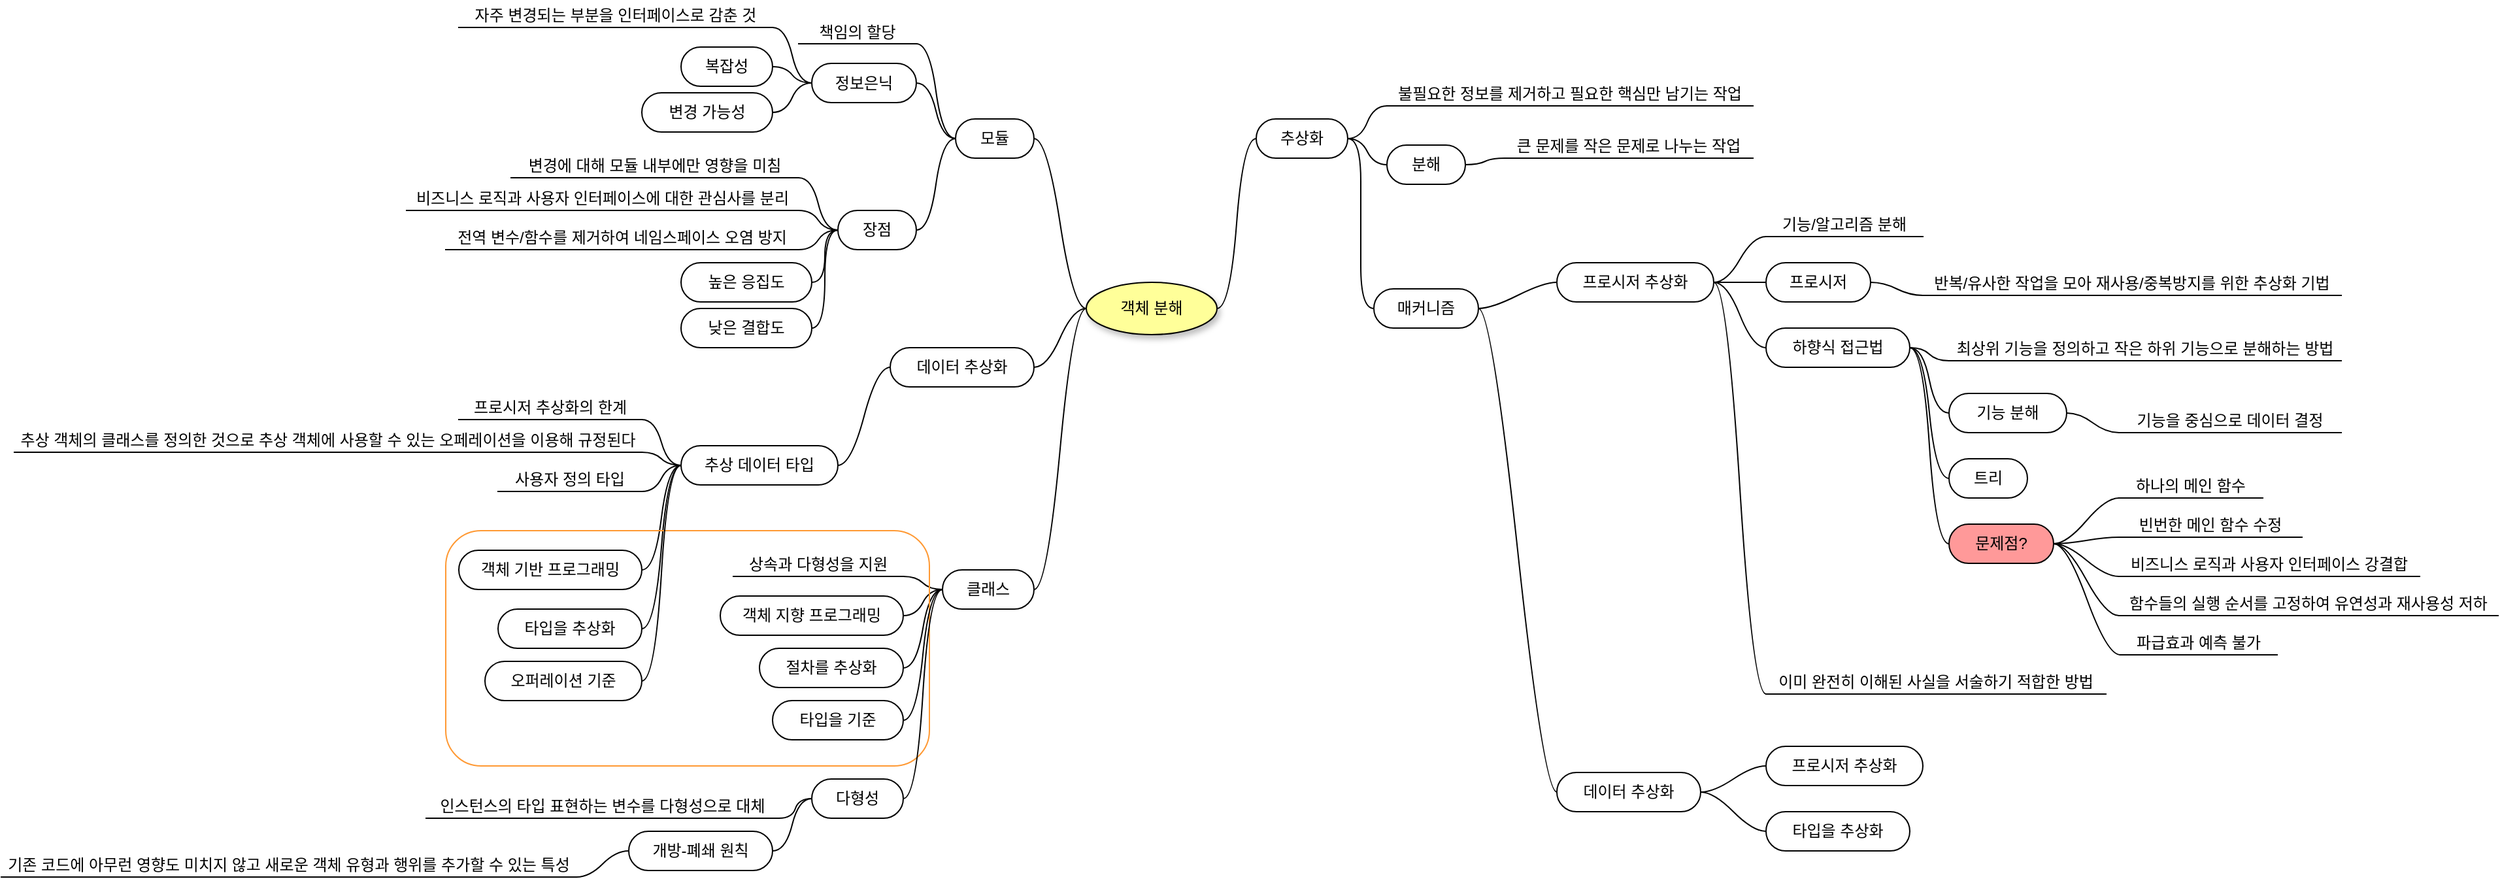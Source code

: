 <mxfile version="12.7.3" type="device"><diagram id="XXqZl4i88fcSxvN_lqjo" name="페이지-1"><mxGraphModel dx="2222" dy="800" grid="1" gridSize="10" guides="1" tooltips="1" connect="1" arrows="1" fold="1" page="1" pageScale="1" pageWidth="827" pageHeight="1169" math="0" shadow="0"><root><mxCell id="0"/><mxCell id="1" parent="0"/><mxCell id="l2xDRCkrKZVUR9yTJO2L-1" value="객체 분해" style="ellipse;whiteSpace=wrap;html=1;align=center;container=1;recursiveResize=0;treeFolding=1;treeMoving=1;shadow=1;fillColor=#FFFF99;" vertex="1" parent="1"><mxGeometry x="360" y="360" width="100" height="40" as="geometry"/></mxCell><mxCell id="l2xDRCkrKZVUR9yTJO2L-2" value="추상화" style="whiteSpace=wrap;html=1;rounded=1;arcSize=50;align=center;verticalAlign=middle;container=1;recursiveResize=0;strokeWidth=1;autosize=1;spacing=4;treeFolding=1;treeMoving=1;" vertex="1" parent="1"><mxGeometry x="490" y="235" width="70" height="30" as="geometry"/></mxCell><mxCell id="l2xDRCkrKZVUR9yTJO2L-3" value="" style="edgeStyle=entityRelationEdgeStyle;startArrow=none;endArrow=none;segment=10;curved=1;" edge="1" target="l2xDRCkrKZVUR9yTJO2L-2" parent="1" source="l2xDRCkrKZVUR9yTJO2L-1"><mxGeometry relative="1" as="geometry"><mxPoint x="320" y="400" as="sourcePoint"/></mxGeometry></mxCell><mxCell id="l2xDRCkrKZVUR9yTJO2L-4" value="불필요한 정보를 제거하고 필요한 핵심만 남기는 작업" style="whiteSpace=wrap;html=1;shape=partialRectangle;top=0;left=0;bottom=1;right=0;points=[[0,1],[1,1]];strokeColor=#000000;fillColor=none;align=center;verticalAlign=bottom;routingCenterY=0.5;snapToPoint=1;container=1;recursiveResize=0;autosize=1;treeFolding=1;treeMoving=1;" vertex="1" parent="1"><mxGeometry x="590" y="205" width="280" height="20" as="geometry"/></mxCell><mxCell id="l2xDRCkrKZVUR9yTJO2L-5" value="" style="edgeStyle=entityRelationEdgeStyle;startArrow=none;endArrow=none;segment=10;curved=1;" edge="1" target="l2xDRCkrKZVUR9yTJO2L-4" parent="1" source="l2xDRCkrKZVUR9yTJO2L-2"><mxGeometry relative="1" as="geometry"><mxPoint x="520" y="335" as="sourcePoint"/></mxGeometry></mxCell><mxCell id="l2xDRCkrKZVUR9yTJO2L-6" value="분해" style="whiteSpace=wrap;html=1;rounded=1;arcSize=50;align=center;verticalAlign=middle;container=1;recursiveResize=0;strokeWidth=1;autosize=1;spacing=4;treeFolding=1;treeMoving=1;" vertex="1" parent="1"><mxGeometry x="590" y="255" width="60" height="30" as="geometry"/></mxCell><mxCell id="l2xDRCkrKZVUR9yTJO2L-7" value="" style="edgeStyle=entityRelationEdgeStyle;startArrow=none;endArrow=none;segment=10;curved=1;" edge="1" target="l2xDRCkrKZVUR9yTJO2L-6" parent="1" source="l2xDRCkrKZVUR9yTJO2L-2"><mxGeometry relative="1" as="geometry"><mxPoint x="520" y="335" as="sourcePoint"/></mxGeometry></mxCell><mxCell id="l2xDRCkrKZVUR9yTJO2L-8" value="큰 문제를 작은 문제로 나누는 작업" style="whiteSpace=wrap;html=1;shape=partialRectangle;top=0;left=0;bottom=1;right=0;points=[[0,1],[1,1]];strokeColor=#000000;fillColor=none;align=center;verticalAlign=bottom;routingCenterY=0.5;snapToPoint=1;container=1;recursiveResize=0;autosize=1;treeFolding=1;treeMoving=1;" vertex="1" parent="1"><mxGeometry x="680" y="245" width="190" height="20" as="geometry"/></mxCell><mxCell id="l2xDRCkrKZVUR9yTJO2L-9" value="" style="edgeStyle=entityRelationEdgeStyle;startArrow=none;endArrow=none;segment=10;curved=1;" edge="1" target="l2xDRCkrKZVUR9yTJO2L-8" parent="1" source="l2xDRCkrKZVUR9yTJO2L-6"><mxGeometry relative="1" as="geometry"><mxPoint x="520" y="335" as="sourcePoint"/></mxGeometry></mxCell><mxCell id="l2xDRCkrKZVUR9yTJO2L-10" value="매커니즘" style="whiteSpace=wrap;html=1;rounded=1;arcSize=50;align=center;verticalAlign=middle;container=1;recursiveResize=0;strokeWidth=1;autosize=1;spacing=4;treeFolding=1;treeMoving=1;" vertex="1" parent="1"><mxGeometry x="580" y="365" width="80" height="30" as="geometry"/></mxCell><mxCell id="l2xDRCkrKZVUR9yTJO2L-11" value="" style="edgeStyle=entityRelationEdgeStyle;startArrow=none;endArrow=none;segment=10;curved=1;" edge="1" target="l2xDRCkrKZVUR9yTJO2L-10" parent="1" source="l2xDRCkrKZVUR9yTJO2L-2"><mxGeometry relative="1" as="geometry"><mxPoint x="540" y="400" as="sourcePoint"/></mxGeometry></mxCell><mxCell id="l2xDRCkrKZVUR9yTJO2L-12" value="프로시저 추상화" style="whiteSpace=wrap;html=1;rounded=1;arcSize=50;align=center;verticalAlign=middle;container=1;recursiveResize=0;strokeWidth=1;autosize=1;spacing=4;treeFolding=1;treeMoving=1;" vertex="1" parent="1"><mxGeometry x="720" y="345" width="120" height="30" as="geometry"/></mxCell><mxCell id="l2xDRCkrKZVUR9yTJO2L-13" value="" style="edgeStyle=entityRelationEdgeStyle;startArrow=none;endArrow=none;segment=10;curved=1;" edge="1" target="l2xDRCkrKZVUR9yTJO2L-12" parent="1" source="l2xDRCkrKZVUR9yTJO2L-10"><mxGeometry relative="1" as="geometry"><mxPoint x="510" y="335" as="sourcePoint"/></mxGeometry></mxCell><mxCell id="l2xDRCkrKZVUR9yTJO2L-15" value="데이터 추상화" style="whiteSpace=wrap;html=1;rounded=1;arcSize=50;align=center;verticalAlign=middle;container=1;recursiveResize=0;strokeWidth=1;autosize=1;spacing=4;treeFolding=1;treeMoving=1;" vertex="1" parent="1"><mxGeometry x="720" y="735" width="110" height="30" as="geometry"/></mxCell><mxCell id="l2xDRCkrKZVUR9yTJO2L-16" value="" style="edgeStyle=entityRelationEdgeStyle;startArrow=none;endArrow=none;segment=10;curved=1;" edge="1" target="l2xDRCkrKZVUR9yTJO2L-15" parent="1" source="l2xDRCkrKZVUR9yTJO2L-10"><mxGeometry relative="1" as="geometry"><mxPoint x="510" y="335" as="sourcePoint"/></mxGeometry></mxCell><mxCell id="l2xDRCkrKZVUR9yTJO2L-19" value="프로시저 추상화" style="whiteSpace=wrap;html=1;rounded=1;arcSize=50;align=center;verticalAlign=middle;container=1;recursiveResize=0;strokeWidth=1;autosize=1;spacing=4;treeFolding=1;treeMoving=1;" vertex="1" parent="1"><mxGeometry x="880" y="715" width="120" height="30" as="geometry"/></mxCell><mxCell id="l2xDRCkrKZVUR9yTJO2L-20" value="" style="edgeStyle=entityRelationEdgeStyle;startArrow=none;endArrow=none;segment=10;curved=1;" edge="1" target="l2xDRCkrKZVUR9yTJO2L-19" parent="1" source="l2xDRCkrKZVUR9yTJO2L-15"><mxGeometry relative="1" as="geometry"><mxPoint x="660" y="475" as="sourcePoint"/></mxGeometry></mxCell><mxCell id="l2xDRCkrKZVUR9yTJO2L-21" value="타입을 추상화" style="whiteSpace=wrap;html=1;rounded=1;arcSize=50;align=center;verticalAlign=middle;container=1;recursiveResize=0;strokeWidth=1;autosize=1;spacing=4;treeFolding=1;treeMoving=1;" vertex="1" parent="1"><mxGeometry x="880" y="765" width="110" height="30" as="geometry"/></mxCell><mxCell id="l2xDRCkrKZVUR9yTJO2L-22" value="" style="edgeStyle=entityRelationEdgeStyle;startArrow=none;endArrow=none;segment=10;curved=1;" edge="1" target="l2xDRCkrKZVUR9yTJO2L-21" parent="1" source="l2xDRCkrKZVUR9yTJO2L-15"><mxGeometry relative="1" as="geometry"><mxPoint x="660" y="475" as="sourcePoint"/></mxGeometry></mxCell><mxCell id="l2xDRCkrKZVUR9yTJO2L-23" value="기능/알고리즘 분해" style="whiteSpace=wrap;html=1;shape=partialRectangle;top=0;left=0;bottom=1;right=0;points=[[0,1],[1,1]];strokeColor=#000000;fillColor=none;align=center;verticalAlign=bottom;routingCenterY=0.5;snapToPoint=1;container=1;recursiveResize=0;autosize=1;treeFolding=1;treeMoving=1;" vertex="1" parent="1"><mxGeometry x="880" y="305" width="120" height="20" as="geometry"/></mxCell><mxCell id="l2xDRCkrKZVUR9yTJO2L-24" value="" style="edgeStyle=entityRelationEdgeStyle;startArrow=none;endArrow=none;segment=10;curved=1;" edge="1" target="l2xDRCkrKZVUR9yTJO2L-23" parent="1" source="l2xDRCkrKZVUR9yTJO2L-12"><mxGeometry relative="1" as="geometry"><mxPoint x="660" y="335" as="sourcePoint"/></mxGeometry></mxCell><mxCell id="l2xDRCkrKZVUR9yTJO2L-25" value="반복/유사한 작업을 모아 재사용/중복방지를 위한 추상화 기법" style="whiteSpace=wrap;html=1;shape=partialRectangle;top=0;left=0;bottom=1;right=0;points=[[0,1],[1,1]];strokeColor=#000000;fillColor=none;align=center;verticalAlign=bottom;routingCenterY=0.5;snapToPoint=1;container=1;recursiveResize=0;autosize=1;treeFolding=1;treeMoving=1;" vertex="1" parent="1"><mxGeometry x="1000" y="350" width="320" height="20" as="geometry"/></mxCell><mxCell id="l2xDRCkrKZVUR9yTJO2L-26" value="" style="edgeStyle=entityRelationEdgeStyle;startArrow=none;endArrow=none;segment=10;curved=1;" edge="1" target="l2xDRCkrKZVUR9yTJO2L-25" parent="1" source="l2xDRCkrKZVUR9yTJO2L-27"><mxGeometry relative="1" as="geometry"><mxPoint x="660" y="335" as="sourcePoint"/></mxGeometry></mxCell><mxCell id="l2xDRCkrKZVUR9yTJO2L-27" value="프로시저" style="whiteSpace=wrap;html=1;rounded=1;arcSize=50;align=center;verticalAlign=middle;container=1;recursiveResize=0;strokeWidth=1;autosize=1;spacing=4;treeFolding=1;treeMoving=1;" vertex="1" parent="1"><mxGeometry x="880" y="345" width="80" height="30" as="geometry"/></mxCell><mxCell id="l2xDRCkrKZVUR9yTJO2L-28" value="" style="edgeStyle=entityRelationEdgeStyle;startArrow=none;endArrow=none;segment=10;curved=1;" edge="1" target="l2xDRCkrKZVUR9yTJO2L-27" parent="1" source="l2xDRCkrKZVUR9yTJO2L-12"><mxGeometry relative="1" as="geometry"><mxPoint x="860" y="335" as="sourcePoint"/></mxGeometry></mxCell><mxCell id="l2xDRCkrKZVUR9yTJO2L-29" value="하향식 접근법" style="whiteSpace=wrap;html=1;rounded=1;arcSize=50;align=center;verticalAlign=middle;container=1;recursiveResize=0;strokeWidth=1;autosize=1;spacing=4;treeFolding=1;treeMoving=1;" vertex="1" parent="1"><mxGeometry x="880" y="395" width="110" height="30" as="geometry"/></mxCell><mxCell id="l2xDRCkrKZVUR9yTJO2L-30" value="" style="edgeStyle=entityRelationEdgeStyle;startArrow=none;endArrow=none;segment=10;curved=1;" edge="1" target="l2xDRCkrKZVUR9yTJO2L-29" parent="1" source="l2xDRCkrKZVUR9yTJO2L-12"><mxGeometry relative="1" as="geometry"><mxPoint x="860" y="385" as="sourcePoint"/></mxGeometry></mxCell><mxCell id="l2xDRCkrKZVUR9yTJO2L-31" value="최상위 기능을 정의하고 작은 하위 기능으로 분해하는 방법" style="whiteSpace=wrap;html=1;shape=partialRectangle;top=0;left=0;bottom=1;right=0;points=[[0,1],[1,1]];strokeColor=#000000;fillColor=none;align=center;verticalAlign=bottom;routingCenterY=0.5;snapToPoint=1;container=1;recursiveResize=0;autosize=1;treeFolding=1;treeMoving=1;" vertex="1" parent="1"><mxGeometry x="1020" y="400" width="300" height="20" as="geometry"/></mxCell><mxCell id="l2xDRCkrKZVUR9yTJO2L-32" value="" style="edgeStyle=entityRelationEdgeStyle;startArrow=none;endArrow=none;segment=10;curved=1;" edge="1" target="l2xDRCkrKZVUR9yTJO2L-31" parent="1" source="l2xDRCkrKZVUR9yTJO2L-29"><mxGeometry relative="1" as="geometry"><mxPoint x="860" y="385" as="sourcePoint"/></mxGeometry></mxCell><mxCell id="l2xDRCkrKZVUR9yTJO2L-33" value="기능을 중심으로 데이터 결정" style="whiteSpace=wrap;html=1;shape=partialRectangle;top=0;left=0;bottom=1;right=0;points=[[0,1],[1,1]];strokeColor=#000000;fillColor=none;align=center;verticalAlign=bottom;routingCenterY=0.5;snapToPoint=1;container=1;recursiveResize=0;autosize=1;treeFolding=1;treeMoving=1;" vertex="1" parent="1"><mxGeometry x="1150" y="455" width="170" height="20" as="geometry"/></mxCell><mxCell id="l2xDRCkrKZVUR9yTJO2L-34" value="" style="edgeStyle=entityRelationEdgeStyle;startArrow=none;endArrow=none;segment=10;curved=1;" edge="1" target="l2xDRCkrKZVUR9yTJO2L-33" parent="1" source="l2xDRCkrKZVUR9yTJO2L-35"><mxGeometry relative="1" as="geometry"><mxPoint x="1170" y="535" as="sourcePoint"/></mxGeometry></mxCell><mxCell id="l2xDRCkrKZVUR9yTJO2L-35" value="기능 분해" style="whiteSpace=wrap;html=1;rounded=1;arcSize=50;align=center;verticalAlign=middle;container=1;recursiveResize=0;strokeWidth=1;autosize=1;spacing=4;treeFolding=1;treeMoving=1;" vertex="1" parent="1"><mxGeometry x="1020" y="445" width="90" height="30" as="geometry"/></mxCell><mxCell id="l2xDRCkrKZVUR9yTJO2L-36" value="" style="edgeStyle=entityRelationEdgeStyle;startArrow=none;endArrow=none;segment=10;curved=1;" edge="1" target="l2xDRCkrKZVUR9yTJO2L-35" parent="1" source="l2xDRCkrKZVUR9yTJO2L-29"><mxGeometry relative="1" as="geometry"><mxPoint x="860" y="385" as="sourcePoint"/></mxGeometry></mxCell><mxCell id="l2xDRCkrKZVUR9yTJO2L-37" value="트리" style="whiteSpace=wrap;html=1;rounded=1;arcSize=50;align=center;verticalAlign=middle;container=1;recursiveResize=0;strokeWidth=1;autosize=1;spacing=4;treeFolding=1;treeMoving=1;" vertex="1" parent="1"><mxGeometry x="1020" y="495" width="60" height="30" as="geometry"/></mxCell><mxCell id="l2xDRCkrKZVUR9yTJO2L-38" value="" style="edgeStyle=entityRelationEdgeStyle;startArrow=none;endArrow=none;segment=10;curved=1;" edge="1" target="l2xDRCkrKZVUR9yTJO2L-37" parent="1" source="l2xDRCkrKZVUR9yTJO2L-29"><mxGeometry relative="1" as="geometry"><mxPoint x="860" y="465" as="sourcePoint"/></mxGeometry></mxCell><mxCell id="l2xDRCkrKZVUR9yTJO2L-39" value="문제점?" style="whiteSpace=wrap;html=1;rounded=1;arcSize=50;align=center;verticalAlign=middle;container=1;recursiveResize=0;strokeWidth=1;autosize=1;spacing=4;treeFolding=1;treeMoving=1;fillColor=#FF9999;" vertex="1" parent="1"><mxGeometry x="1020" y="545" width="80" height="30" as="geometry"/></mxCell><mxCell id="l2xDRCkrKZVUR9yTJO2L-40" value="" style="edgeStyle=entityRelationEdgeStyle;startArrow=none;endArrow=none;segment=10;curved=1;" edge="1" target="l2xDRCkrKZVUR9yTJO2L-39" parent="1" source="l2xDRCkrKZVUR9yTJO2L-29"><mxGeometry relative="1" as="geometry"><mxPoint x="860" y="465" as="sourcePoint"/></mxGeometry></mxCell><mxCell id="l2xDRCkrKZVUR9yTJO2L-41" value="하나의 메인 함수" style="whiteSpace=wrap;html=1;shape=partialRectangle;top=0;left=0;bottom=1;right=0;points=[[0,1],[1,1]];strokeColor=#000000;fillColor=none;align=center;verticalAlign=bottom;routingCenterY=0.5;snapToPoint=1;container=1;recursiveResize=0;autosize=1;treeFolding=1;treeMoving=1;" vertex="1" parent="1"><mxGeometry x="1150" y="505" width="110" height="20" as="geometry"/></mxCell><mxCell id="l2xDRCkrKZVUR9yTJO2L-42" value="" style="edgeStyle=entityRelationEdgeStyle;startArrow=none;endArrow=none;segment=10;curved=1;" edge="1" target="l2xDRCkrKZVUR9yTJO2L-41" parent="1" source="l2xDRCkrKZVUR9yTJO2L-39"><mxGeometry relative="1" as="geometry"><mxPoint x="1110" y="575" as="sourcePoint"/></mxGeometry></mxCell><mxCell id="l2xDRCkrKZVUR9yTJO2L-43" value="빈번한 메인 함수 수정" style="whiteSpace=wrap;html=1;shape=partialRectangle;top=0;left=0;bottom=1;right=0;points=[[0,1],[1,1]];strokeColor=#000000;fillColor=none;align=center;verticalAlign=bottom;routingCenterY=0.5;snapToPoint=1;container=1;recursiveResize=0;autosize=1;treeFolding=1;treeMoving=1;" vertex="1" parent="1"><mxGeometry x="1150" y="535" width="140" height="20" as="geometry"/></mxCell><mxCell id="l2xDRCkrKZVUR9yTJO2L-44" value="" style="edgeStyle=entityRelationEdgeStyle;startArrow=none;endArrow=none;segment=10;curved=1;" edge="1" parent="1" target="l2xDRCkrKZVUR9yTJO2L-43" source="l2xDRCkrKZVUR9yTJO2L-39"><mxGeometry relative="1" as="geometry"><mxPoint x="1110" y="610" as="sourcePoint"/></mxGeometry></mxCell><mxCell id="l2xDRCkrKZVUR9yTJO2L-45" value="비즈니스 로직과 사용자 인터페이스 강결합" style="whiteSpace=wrap;html=1;shape=partialRectangle;top=0;left=0;bottom=1;right=0;points=[[0,1],[1,1]];strokeColor=#000000;fillColor=none;align=center;verticalAlign=bottom;routingCenterY=0.5;snapToPoint=1;container=1;recursiveResize=0;autosize=1;treeFolding=1;treeMoving=1;" vertex="1" parent="1"><mxGeometry x="1150" y="565" width="230" height="20" as="geometry"/></mxCell><mxCell id="l2xDRCkrKZVUR9yTJO2L-46" value="" style="edgeStyle=entityRelationEdgeStyle;startArrow=none;endArrow=none;segment=10;curved=1;" edge="1" parent="1" target="l2xDRCkrKZVUR9yTJO2L-45" source="l2xDRCkrKZVUR9yTJO2L-39"><mxGeometry relative="1" as="geometry"><mxPoint x="1110" y="600" as="sourcePoint"/></mxGeometry></mxCell><mxCell id="l2xDRCkrKZVUR9yTJO2L-47" value="함수들의 실행 순서를 고정하여 유연성과 재사용성 저하" style="whiteSpace=wrap;html=1;shape=partialRectangle;top=0;left=0;bottom=1;right=0;points=[[0,1],[1,1]];strokeColor=#000000;fillColor=none;align=center;verticalAlign=bottom;routingCenterY=0.5;snapToPoint=1;container=1;recursiveResize=0;autosize=1;treeFolding=1;treeMoving=1;" vertex="1" parent="1"><mxGeometry x="1150" y="595" width="290" height="20" as="geometry"/></mxCell><mxCell id="l2xDRCkrKZVUR9yTJO2L-48" value="" style="edgeStyle=entityRelationEdgeStyle;startArrow=none;endArrow=none;segment=10;curved=1;" edge="1" target="l2xDRCkrKZVUR9yTJO2L-47" parent="1" source="l2xDRCkrKZVUR9yTJO2L-39"><mxGeometry relative="1" as="geometry"><mxPoint x="1091" y="655" as="sourcePoint"/></mxGeometry></mxCell><mxCell id="l2xDRCkrKZVUR9yTJO2L-49" value="파급효과 예측 불가" style="whiteSpace=wrap;html=1;shape=partialRectangle;top=0;left=0;bottom=1;right=0;points=[[0,1],[1,1]];strokeColor=#000000;fillColor=none;align=center;verticalAlign=bottom;routingCenterY=0.5;snapToPoint=1;container=1;recursiveResize=0;autosize=1;treeFolding=1;treeMoving=1;" vertex="1" parent="1"><mxGeometry x="1151" y="625" width="120" height="20" as="geometry"/></mxCell><mxCell id="l2xDRCkrKZVUR9yTJO2L-50" value="" style="edgeStyle=entityRelationEdgeStyle;startArrow=none;endArrow=none;segment=10;curved=1;" edge="1" target="l2xDRCkrKZVUR9yTJO2L-49" parent="1" source="l2xDRCkrKZVUR9yTJO2L-39"><mxGeometry relative="1" as="geometry"><mxPoint x="1120" y="680" as="sourcePoint"/></mxGeometry></mxCell><mxCell id="l2xDRCkrKZVUR9yTJO2L-56" value="이미 완전히 이해된 사실을 서술하기 적합한 방법" style="whiteSpace=wrap;html=1;shape=partialRectangle;top=0;left=0;bottom=1;right=0;points=[[0,1],[1,1]];strokeColor=#000000;fillColor=none;align=center;verticalAlign=bottom;routingCenterY=0.5;snapToPoint=1;container=1;recursiveResize=0;autosize=1;treeFolding=1;treeMoving=1;" vertex="1" parent="1"><mxGeometry x="880" y="655" width="260" height="20" as="geometry"/></mxCell><mxCell id="l2xDRCkrKZVUR9yTJO2L-57" value="" style="edgeStyle=entityRelationEdgeStyle;startArrow=none;endArrow=none;segment=10;curved=1;" edge="1" target="l2xDRCkrKZVUR9yTJO2L-56" parent="1" source="l2xDRCkrKZVUR9yTJO2L-12"><mxGeometry relative="1" as="geometry"><mxPoint x="860" y="595" as="sourcePoint"/></mxGeometry></mxCell><mxCell id="l2xDRCkrKZVUR9yTJO2L-58" value="모듈" style="whiteSpace=wrap;html=1;rounded=1;arcSize=50;align=center;verticalAlign=middle;container=1;recursiveResize=0;strokeWidth=1;autosize=1;spacing=4;treeFolding=1;treeMoving=1;" vertex="1" parent="1"><mxGeometry x="260" y="235" width="60" height="30" as="geometry"/></mxCell><mxCell id="l2xDRCkrKZVUR9yTJO2L-59" value="" style="edgeStyle=entityRelationEdgeStyle;startArrow=none;endArrow=none;segment=10;curved=1;" edge="1" target="l2xDRCkrKZVUR9yTJO2L-58" parent="1" source="l2xDRCkrKZVUR9yTJO2L-1"><mxGeometry relative="1" as="geometry"><mxPoint x="630" y="590" as="sourcePoint"/></mxGeometry></mxCell><mxCell id="l2xDRCkrKZVUR9yTJO2L-60" value="정보은닉" style="whiteSpace=wrap;html=1;rounded=1;arcSize=50;align=center;verticalAlign=middle;container=1;recursiveResize=0;strokeWidth=1;autosize=1;spacing=4;treeFolding=1;treeMoving=1;" vertex="1" parent="1"><mxGeometry x="150" y="192.5" width="80" height="30" as="geometry"/></mxCell><mxCell id="l2xDRCkrKZVUR9yTJO2L-61" value="" style="edgeStyle=entityRelationEdgeStyle;startArrow=none;endArrow=none;segment=10;curved=1;" edge="1" target="l2xDRCkrKZVUR9yTJO2L-60" parent="1" source="l2xDRCkrKZVUR9yTJO2L-58"><mxGeometry relative="1" as="geometry"><mxPoint x="320" y="305" as="sourcePoint"/></mxGeometry></mxCell><mxCell id="l2xDRCkrKZVUR9yTJO2L-62" value="자주 변경되는 부분을 인터페이스로 감춘 것" style="whiteSpace=wrap;html=1;shape=partialRectangle;top=0;left=0;bottom=1;right=0;points=[[0,1],[1,1]];strokeColor=#000000;fillColor=none;align=center;verticalAlign=bottom;routingCenterY=0.5;snapToPoint=1;container=1;recursiveResize=0;autosize=1;treeFolding=1;treeMoving=1;" vertex="1" parent="1"><mxGeometry x="-120" y="145" width="240" height="20" as="geometry"/></mxCell><mxCell id="l2xDRCkrKZVUR9yTJO2L-63" value="" style="edgeStyle=entityRelationEdgeStyle;startArrow=none;endArrow=none;segment=10;curved=1;" edge="1" target="l2xDRCkrKZVUR9yTJO2L-62" parent="1" source="l2xDRCkrKZVUR9yTJO2L-60"><mxGeometry relative="1" as="geometry"><mxPoint x="390" y="182.5" as="sourcePoint"/></mxGeometry></mxCell><mxCell id="l2xDRCkrKZVUR9yTJO2L-64" value="책임의 할당" style="whiteSpace=wrap;html=1;shape=partialRectangle;top=0;left=0;bottom=1;right=0;points=[[0,1],[1,1]];strokeColor=#000000;fillColor=none;align=center;verticalAlign=bottom;routingCenterY=0.5;snapToPoint=1;container=1;recursiveResize=0;autosize=1;treeFolding=1;treeMoving=1;" vertex="1" parent="1"><mxGeometry x="140" y="157.5" width="90" height="20" as="geometry"/></mxCell><mxCell id="l2xDRCkrKZVUR9yTJO2L-65" value="" style="edgeStyle=entityRelationEdgeStyle;startArrow=none;endArrow=none;segment=10;curved=1;" edge="1" target="l2xDRCkrKZVUR9yTJO2L-64" parent="1" source="l2xDRCkrKZVUR9yTJO2L-58"><mxGeometry relative="1" as="geometry"><mxPoint x="280" y="405" as="sourcePoint"/></mxGeometry></mxCell><mxCell id="l2xDRCkrKZVUR9yTJO2L-66" value="복잡성" style="whiteSpace=wrap;html=1;rounded=1;arcSize=50;align=center;verticalAlign=middle;container=1;recursiveResize=0;strokeWidth=1;autosize=1;spacing=4;treeFolding=1;treeMoving=1;" vertex="1" parent="1"><mxGeometry x="50" y="180" width="70" height="30" as="geometry"/></mxCell><mxCell id="l2xDRCkrKZVUR9yTJO2L-67" value="" style="edgeStyle=entityRelationEdgeStyle;startArrow=none;endArrow=none;segment=10;curved=1;" edge="1" target="l2xDRCkrKZVUR9yTJO2L-66" parent="1" source="l2xDRCkrKZVUR9yTJO2L-60"><mxGeometry relative="1" as="geometry"><mxPoint x="280" y="282.5" as="sourcePoint"/></mxGeometry></mxCell><mxCell id="l2xDRCkrKZVUR9yTJO2L-68" value="변경 가능성" style="whiteSpace=wrap;html=1;rounded=1;arcSize=50;align=center;verticalAlign=middle;container=1;recursiveResize=0;strokeWidth=1;autosize=1;spacing=4;treeFolding=1;treeMoving=1;" vertex="1" parent="1"><mxGeometry x="20" y="215" width="100" height="30" as="geometry"/></mxCell><mxCell id="l2xDRCkrKZVUR9yTJO2L-69" value="" style="edgeStyle=entityRelationEdgeStyle;startArrow=none;endArrow=none;segment=10;curved=1;" edge="1" target="l2xDRCkrKZVUR9yTJO2L-68" parent="1" source="l2xDRCkrKZVUR9yTJO2L-60"><mxGeometry relative="1" as="geometry"><mxPoint x="279" y="342.5" as="sourcePoint"/></mxGeometry></mxCell><mxCell id="l2xDRCkrKZVUR9yTJO2L-70" value="장점" style="whiteSpace=wrap;html=1;rounded=1;arcSize=50;align=center;verticalAlign=middle;container=1;recursiveResize=0;strokeWidth=1;autosize=1;spacing=4;treeFolding=1;treeMoving=1;" vertex="1" parent="1"><mxGeometry x="170" y="305" width="60" height="30" as="geometry"/></mxCell><mxCell id="l2xDRCkrKZVUR9yTJO2L-71" value="" style="edgeStyle=entityRelationEdgeStyle;startArrow=none;endArrow=none;segment=10;curved=1;" edge="1" target="l2xDRCkrKZVUR9yTJO2L-70" parent="1" source="l2xDRCkrKZVUR9yTJO2L-58"><mxGeometry relative="1" as="geometry"><mxPoint x="260" y="620" as="sourcePoint"/></mxGeometry></mxCell><mxCell id="l2xDRCkrKZVUR9yTJO2L-74" value="변경에 대해 모듈 내부에만 영향을 미침" style="whiteSpace=wrap;html=1;shape=partialRectangle;top=0;left=0;bottom=1;right=0;points=[[0,1],[1,1]];strokeColor=#000000;fillColor=none;align=center;verticalAlign=bottom;routingCenterY=0.5;snapToPoint=1;container=1;recursiveResize=0;autosize=1;treeFolding=1;treeMoving=1;" vertex="1" parent="1"><mxGeometry x="-80" y="260" width="220" height="20" as="geometry"/></mxCell><mxCell id="l2xDRCkrKZVUR9yTJO2L-75" value="" style="edgeStyle=entityRelationEdgeStyle;startArrow=none;endArrow=none;segment=10;curved=1;" edge="1" target="l2xDRCkrKZVUR9yTJO2L-74" parent="1" source="l2xDRCkrKZVUR9yTJO2L-70"><mxGeometry relative="1" as="geometry"><mxPoint x="-80" y="300" as="sourcePoint"/></mxGeometry></mxCell><mxCell id="l2xDRCkrKZVUR9yTJO2L-76" value="비즈니스 로직과 사용자 인터페이스에 대한 관심사를 분리" style="whiteSpace=wrap;html=1;shape=partialRectangle;top=0;left=0;bottom=1;right=0;points=[[0,1],[1,1]];strokeColor=#000000;fillColor=none;align=center;verticalAlign=bottom;routingCenterY=0.5;snapToPoint=1;container=1;recursiveResize=0;autosize=1;treeFolding=1;treeMoving=1;" vertex="1" parent="1"><mxGeometry x="-160" y="285" width="300" height="20" as="geometry"/></mxCell><mxCell id="l2xDRCkrKZVUR9yTJO2L-77" value="" style="edgeStyle=entityRelationEdgeStyle;startArrow=none;endArrow=none;segment=10;curved=1;" edge="1" target="l2xDRCkrKZVUR9yTJO2L-76" parent="1" source="l2xDRCkrKZVUR9yTJO2L-70"><mxGeometry relative="1" as="geometry"><mxPoint x="-140" y="345" as="sourcePoint"/></mxGeometry></mxCell><mxCell id="l2xDRCkrKZVUR9yTJO2L-78" value="전역 변수/함수를 제거하여 네임스페이스 오염 방지" style="whiteSpace=wrap;html=1;shape=partialRectangle;top=0;left=0;bottom=1;right=0;points=[[0,1],[1,1]];strokeColor=#000000;fillColor=none;align=center;verticalAlign=bottom;routingCenterY=0.5;snapToPoint=1;container=1;recursiveResize=0;autosize=1;treeFolding=1;treeMoving=1;" vertex="1" parent="1"><mxGeometry x="-130" y="315" width="270" height="20" as="geometry"/></mxCell><mxCell id="l2xDRCkrKZVUR9yTJO2L-79" value="" style="edgeStyle=entityRelationEdgeStyle;startArrow=none;endArrow=none;segment=10;curved=1;" edge="1" target="l2xDRCkrKZVUR9yTJO2L-78" parent="1" source="l2xDRCkrKZVUR9yTJO2L-70"><mxGeometry relative="1" as="geometry"><mxPoint x="-110" y="370" as="sourcePoint"/></mxGeometry></mxCell><mxCell id="l2xDRCkrKZVUR9yTJO2L-80" value="높은 응집도" style="whiteSpace=wrap;html=1;rounded=1;arcSize=50;align=center;verticalAlign=middle;container=1;recursiveResize=0;strokeWidth=1;autosize=1;spacing=4;treeFolding=1;treeMoving=1;" vertex="1" parent="1"><mxGeometry x="50" y="345" width="100" height="30" as="geometry"/></mxCell><mxCell id="l2xDRCkrKZVUR9yTJO2L-81" value="" style="edgeStyle=entityRelationEdgeStyle;startArrow=none;endArrow=none;segment=10;curved=1;" edge="1" target="l2xDRCkrKZVUR9yTJO2L-80" parent="1" source="l2xDRCkrKZVUR9yTJO2L-70"><mxGeometry relative="1" as="geometry"><mxPoint x="280" y="410" as="sourcePoint"/></mxGeometry></mxCell><mxCell id="l2xDRCkrKZVUR9yTJO2L-82" value="낮은 결합도" style="whiteSpace=wrap;html=1;rounded=1;arcSize=50;align=center;verticalAlign=middle;container=1;recursiveResize=0;strokeWidth=1;autosize=1;spacing=4;treeFolding=1;treeMoving=1;" vertex="1" parent="1"><mxGeometry x="50" y="380" width="100" height="30" as="geometry"/></mxCell><mxCell id="l2xDRCkrKZVUR9yTJO2L-83" value="" style="edgeStyle=entityRelationEdgeStyle;startArrow=none;endArrow=none;segment=10;curved=1;" edge="1" target="l2xDRCkrKZVUR9yTJO2L-82" parent="1" source="l2xDRCkrKZVUR9yTJO2L-70"><mxGeometry relative="1" as="geometry"><mxPoint x="280" y="410" as="sourcePoint"/></mxGeometry></mxCell><mxCell id="l2xDRCkrKZVUR9yTJO2L-86" value="데이터 추상화" style="whiteSpace=wrap;html=1;rounded=1;arcSize=50;align=center;verticalAlign=middle;container=1;recursiveResize=0;strokeWidth=1;autosize=1;spacing=4;treeFolding=1;treeMoving=1;" vertex="1" parent="1"><mxGeometry x="210" y="410" width="110" height="30" as="geometry"/></mxCell><mxCell id="l2xDRCkrKZVUR9yTJO2L-87" value="" style="edgeStyle=entityRelationEdgeStyle;startArrow=none;endArrow=none;segment=10;curved=1;" edge="1" target="l2xDRCkrKZVUR9yTJO2L-86" parent="1" source="l2xDRCkrKZVUR9yTJO2L-1"><mxGeometry relative="1" as="geometry"><mxPoint x="460" y="560" as="sourcePoint"/></mxGeometry></mxCell><mxCell id="l2xDRCkrKZVUR9yTJO2L-96" value="추상 데이터 타입" style="whiteSpace=wrap;html=1;rounded=1;arcSize=50;align=center;verticalAlign=middle;container=1;recursiveResize=0;strokeWidth=1;autosize=1;spacing=4;treeFolding=1;treeMoving=1;" vertex="1" parent="1"><mxGeometry x="50" y="485" width="120" height="30" as="geometry"/></mxCell><mxCell id="l2xDRCkrKZVUR9yTJO2L-97" value="" style="edgeStyle=entityRelationEdgeStyle;startArrow=none;endArrow=none;segment=10;curved=1;" edge="1" target="l2xDRCkrKZVUR9yTJO2L-96" parent="1" source="l2xDRCkrKZVUR9yTJO2L-86"><mxGeometry relative="1" as="geometry"><mxPoint x="150" y="440" as="sourcePoint"/></mxGeometry></mxCell><mxCell id="l2xDRCkrKZVUR9yTJO2L-98" value="프로시저 추상화의 한계" style="whiteSpace=wrap;html=1;shape=partialRectangle;top=0;left=0;bottom=1;right=0;points=[[0,1],[1,1]];strokeColor=#000000;fillColor=none;align=center;verticalAlign=bottom;routingCenterY=0.5;snapToPoint=1;container=1;recursiveResize=0;autosize=1;treeFolding=1;treeMoving=1;" vertex="1" parent="1"><mxGeometry x="-120" y="445" width="140" height="20" as="geometry"/></mxCell><mxCell id="l2xDRCkrKZVUR9yTJO2L-99" value="" style="edgeStyle=entityRelationEdgeStyle;startArrow=none;endArrow=none;segment=10;curved=1;" edge="1" target="l2xDRCkrKZVUR9yTJO2L-98" parent="1" source="l2xDRCkrKZVUR9yTJO2L-96"><mxGeometry relative="1" as="geometry"><mxPoint x="150" y="440" as="sourcePoint"/></mxGeometry></mxCell><mxCell id="l2xDRCkrKZVUR9yTJO2L-100" value="추상 객체의 클래스를 정의한 것으로 추상 객체에 사용할 수 있는 오페레이션을 이용해 규정된다" style="whiteSpace=wrap;html=1;shape=partialRectangle;top=0;left=0;bottom=1;right=0;points=[[0,1],[1,1]];strokeColor=#000000;fillColor=none;align=center;verticalAlign=bottom;routingCenterY=0.5;snapToPoint=1;container=1;recursiveResize=0;autosize=1;treeFolding=1;treeMoving=1;" vertex="1" parent="1"><mxGeometry x="-460" y="470" width="480" height="20" as="geometry"/></mxCell><mxCell id="l2xDRCkrKZVUR9yTJO2L-101" value="" style="edgeStyle=entityRelationEdgeStyle;startArrow=none;endArrow=none;segment=10;curved=1;" edge="1" target="l2xDRCkrKZVUR9yTJO2L-100" parent="1" source="l2xDRCkrKZVUR9yTJO2L-96"><mxGeometry relative="1" as="geometry"><mxPoint x="-170" y="520" as="sourcePoint"/></mxGeometry></mxCell><mxCell id="l2xDRCkrKZVUR9yTJO2L-102" value="사용자 정의 타입" style="whiteSpace=wrap;html=1;shape=partialRectangle;top=0;left=0;bottom=1;right=0;points=[[0,1],[1,1]];strokeColor=#000000;fillColor=none;align=center;verticalAlign=bottom;routingCenterY=0.5;snapToPoint=1;container=1;recursiveResize=0;autosize=1;treeFolding=1;treeMoving=1;" vertex="1" parent="1"><mxGeometry x="-90" y="500" width="110" height="20" as="geometry"/></mxCell><mxCell id="l2xDRCkrKZVUR9yTJO2L-103" value="" style="edgeStyle=entityRelationEdgeStyle;startArrow=none;endArrow=none;segment=10;curved=1;" edge="1" target="l2xDRCkrKZVUR9yTJO2L-102" parent="1" source="l2xDRCkrKZVUR9yTJO2L-96"><mxGeometry relative="1" as="geometry"><mxPoint x="-110" y="440" as="sourcePoint"/></mxGeometry></mxCell><mxCell id="l2xDRCkrKZVUR9yTJO2L-104" value="클래스" style="whiteSpace=wrap;html=1;rounded=1;arcSize=50;align=center;verticalAlign=middle;container=1;recursiveResize=0;strokeWidth=1;autosize=1;spacing=4;treeFolding=1;treeMoving=1;" vertex="1" parent="1"><mxGeometry x="250" y="580" width="70" height="30" as="geometry"/></mxCell><mxCell id="l2xDRCkrKZVUR9yTJO2L-105" value="" style="edgeStyle=entityRelationEdgeStyle;startArrow=none;endArrow=none;segment=10;curved=1;" edge="1" target="l2xDRCkrKZVUR9yTJO2L-104" parent="1" source="l2xDRCkrKZVUR9yTJO2L-1"><mxGeometry relative="1" as="geometry"><mxPoint x="210" y="440" as="sourcePoint"/></mxGeometry></mxCell><mxCell id="l2xDRCkrKZVUR9yTJO2L-107" value="상속과 다형성을 지원" style="whiteSpace=wrap;html=1;shape=partialRectangle;top=0;left=0;bottom=1;right=0;points=[[0,1],[1,1]];strokeColor=#000000;fillColor=none;align=center;verticalAlign=bottom;routingCenterY=0.5;snapToPoint=1;container=1;recursiveResize=0;autosize=1;treeFolding=1;treeMoving=1;" vertex="1" parent="1"><mxGeometry x="90" y="565" width="130" height="20" as="geometry"/></mxCell><mxCell id="l2xDRCkrKZVUR9yTJO2L-108" value="" style="edgeStyle=entityRelationEdgeStyle;startArrow=none;endArrow=none;segment=10;curved=1;" edge="1" target="l2xDRCkrKZVUR9yTJO2L-107" parent="1" source="l2xDRCkrKZVUR9yTJO2L-104"><mxGeometry relative="1" as="geometry"><mxPoint x="-10" y="615" as="sourcePoint"/></mxGeometry></mxCell><mxCell id="l2xDRCkrKZVUR9yTJO2L-109" value="객체 기반 프로그래밍" style="whiteSpace=wrap;html=1;rounded=1;arcSize=50;align=center;verticalAlign=middle;container=1;recursiveResize=0;strokeWidth=1;autosize=1;spacing=4;treeFolding=1;treeMoving=1;" vertex="1" parent="1"><mxGeometry x="-120" y="565" width="140" height="30" as="geometry"/></mxCell><mxCell id="l2xDRCkrKZVUR9yTJO2L-110" value="" style="edgeStyle=entityRelationEdgeStyle;startArrow=none;endArrow=none;segment=10;curved=1;" edge="1" target="l2xDRCkrKZVUR9yTJO2L-109" parent="1" source="l2xDRCkrKZVUR9yTJO2L-96"><mxGeometry relative="1" as="geometry"><mxPoint x="-150" y="640" as="sourcePoint"/></mxGeometry></mxCell><mxCell id="l2xDRCkrKZVUR9yTJO2L-111" value="객체 지향 프로그래밍" style="whiteSpace=wrap;html=1;rounded=1;arcSize=50;align=center;verticalAlign=middle;container=1;recursiveResize=0;strokeWidth=1;autosize=1;spacing=4;treeFolding=1;treeMoving=1;" vertex="1" parent="1"><mxGeometry x="80" y="600" width="140" height="30" as="geometry"/></mxCell><mxCell id="l2xDRCkrKZVUR9yTJO2L-112" value="" style="edgeStyle=entityRelationEdgeStyle;startArrow=none;endArrow=none;segment=10;curved=1;" edge="1" target="l2xDRCkrKZVUR9yTJO2L-111" parent="1" source="l2xDRCkrKZVUR9yTJO2L-104"><mxGeometry relative="1" as="geometry"><mxPoint x="-10" y="690" as="sourcePoint"/></mxGeometry></mxCell><mxCell id="l2xDRCkrKZVUR9yTJO2L-115" value="타입을 추상화" style="whiteSpace=wrap;html=1;rounded=1;arcSize=50;align=center;verticalAlign=middle;container=1;recursiveResize=0;strokeWidth=1;autosize=1;spacing=4;treeFolding=1;treeMoving=1;" vertex="1" parent="1"><mxGeometry x="-90" y="610" width="110" height="30" as="geometry"/></mxCell><mxCell id="l2xDRCkrKZVUR9yTJO2L-116" value="" style="edgeStyle=entityRelationEdgeStyle;startArrow=none;endArrow=none;segment=10;curved=1;" edge="1" target="l2xDRCkrKZVUR9yTJO2L-115" parent="1" source="l2xDRCkrKZVUR9yTJO2L-96"><mxGeometry relative="1" as="geometry"><mxPoint x="210" y="440" as="sourcePoint"/></mxGeometry></mxCell><mxCell id="l2xDRCkrKZVUR9yTJO2L-117" value="절차를 추상화" style="whiteSpace=wrap;html=1;rounded=1;arcSize=50;align=center;verticalAlign=middle;container=1;recursiveResize=0;strokeWidth=1;autosize=1;spacing=4;treeFolding=1;treeMoving=1;" vertex="1" parent="1"><mxGeometry x="110" y="640" width="110" height="30" as="geometry"/></mxCell><mxCell id="l2xDRCkrKZVUR9yTJO2L-118" value="" style="edgeStyle=entityRelationEdgeStyle;startArrow=none;endArrow=none;segment=10;curved=1;" edge="1" target="l2xDRCkrKZVUR9yTJO2L-117" parent="1" source="l2xDRCkrKZVUR9yTJO2L-104"><mxGeometry relative="1" as="geometry"><mxPoint x="70" y="680" as="sourcePoint"/></mxGeometry></mxCell><mxCell id="l2xDRCkrKZVUR9yTJO2L-121" value="" style="rounded=1;whiteSpace=wrap;html=1;fillColor=none;strokeColor=#FF9933;shadow=0;" vertex="1" parent="1"><mxGeometry x="-130" y="550" width="370" height="180" as="geometry"/></mxCell><mxCell id="l2xDRCkrKZVUR9yTJO2L-122" value="오퍼레이션 기준" style="whiteSpace=wrap;html=1;rounded=1;arcSize=50;align=center;verticalAlign=middle;container=1;recursiveResize=0;strokeWidth=1;autosize=1;spacing=4;treeFolding=1;treeMoving=1;shadow=0;fillColor=none;" vertex="1" parent="1"><mxGeometry x="-100" y="650" width="120" height="30" as="geometry"/></mxCell><mxCell id="l2xDRCkrKZVUR9yTJO2L-123" value="" style="edgeStyle=entityRelationEdgeStyle;startArrow=none;endArrow=none;segment=10;curved=1;" edge="1" target="l2xDRCkrKZVUR9yTJO2L-122" parent="1" source="l2xDRCkrKZVUR9yTJO2L-96"><mxGeometry relative="1" as="geometry"><mxPoint x="-91" y="690" as="sourcePoint"/></mxGeometry></mxCell><mxCell id="l2xDRCkrKZVUR9yTJO2L-124" value="타입을 기준" style="whiteSpace=wrap;html=1;rounded=1;arcSize=50;align=center;verticalAlign=middle;container=1;recursiveResize=0;strokeWidth=1;autosize=1;spacing=4;treeFolding=1;treeMoving=1;shadow=0;fillColor=none;" vertex="1" parent="1"><mxGeometry x="120" y="680" width="100" height="30" as="geometry"/></mxCell><mxCell id="l2xDRCkrKZVUR9yTJO2L-125" value="" style="edgeStyle=entityRelationEdgeStyle;startArrow=none;endArrow=none;segment=10;curved=1;" edge="1" target="l2xDRCkrKZVUR9yTJO2L-124" parent="1" source="l2xDRCkrKZVUR9yTJO2L-104"><mxGeometry relative="1" as="geometry"><mxPoint x="50" y="720" as="sourcePoint"/></mxGeometry></mxCell><mxCell id="l2xDRCkrKZVUR9yTJO2L-126" value="개방-폐쇄 원칙" style="whiteSpace=wrap;html=1;rounded=1;arcSize=50;align=center;verticalAlign=middle;container=1;recursiveResize=0;strokeWidth=1;autosize=1;spacing=4;treeFolding=1;treeMoving=1;shadow=0;fillColor=none;" vertex="1" parent="1"><mxGeometry x="10" y="780" width="110" height="30" as="geometry"/></mxCell><mxCell id="l2xDRCkrKZVUR9yTJO2L-127" value="" style="edgeStyle=entityRelationEdgeStyle;startArrow=none;endArrow=none;segment=10;curved=1;" edge="1" target="l2xDRCkrKZVUR9yTJO2L-126" parent="1" source="l2xDRCkrKZVUR9yTJO2L-136"><mxGeometry relative="1" as="geometry"><mxPoint x="110" y="860" as="sourcePoint"/></mxGeometry></mxCell><mxCell id="l2xDRCkrKZVUR9yTJO2L-136" value="다형성" style="whiteSpace=wrap;html=1;rounded=1;arcSize=50;align=center;verticalAlign=middle;container=1;recursiveResize=0;strokeWidth=1;autosize=1;spacing=4;treeFolding=1;treeMoving=1;shadow=0;fillColor=none;" vertex="1" parent="1"><mxGeometry x="150" y="740" width="70" height="30" as="geometry"/></mxCell><mxCell id="l2xDRCkrKZVUR9yTJO2L-137" value="" style="edgeStyle=entityRelationEdgeStyle;startArrow=none;endArrow=none;segment=10;curved=1;" edge="1" target="l2xDRCkrKZVUR9yTJO2L-136" parent="1" source="l2xDRCkrKZVUR9yTJO2L-104"><mxGeometry relative="1" as="geometry"><mxPoint x="-140" y="820" as="sourcePoint"/></mxGeometry></mxCell><mxCell id="l2xDRCkrKZVUR9yTJO2L-138" value="기존 코드에 아무런 영향도 미치지 않고 새로운 객체 유형과 행위를 추가할 수 있는 특성" style="whiteSpace=wrap;html=1;shape=partialRectangle;top=0;left=0;bottom=1;right=0;points=[[0,1],[1,1]];strokeColor=#000000;fillColor=none;align=center;verticalAlign=bottom;routingCenterY=0.5;snapToPoint=1;container=1;recursiveResize=0;autosize=1;treeFolding=1;treeMoving=1;shadow=0;" vertex="1" parent="1"><mxGeometry x="-470" y="795" width="440" height="20" as="geometry"/></mxCell><mxCell id="l2xDRCkrKZVUR9yTJO2L-139" value="" style="edgeStyle=entityRelationEdgeStyle;startArrow=none;endArrow=none;segment=10;curved=1;" edge="1" target="l2xDRCkrKZVUR9yTJO2L-138" parent="1" source="l2xDRCkrKZVUR9yTJO2L-126"><mxGeometry relative="1" as="geometry"><mxPoint x="420" y="670" as="sourcePoint"/></mxGeometry></mxCell><mxCell id="l2xDRCkrKZVUR9yTJO2L-140" value="인스턴스의 타입 표현하는 변수를 다형성으로 대체" style="whiteSpace=wrap;html=1;shape=partialRectangle;top=0;left=0;bottom=1;right=0;points=[[0,1],[1,1]];strokeColor=#000000;fillColor=none;align=center;verticalAlign=bottom;routingCenterY=0.5;snapToPoint=1;container=1;recursiveResize=0;autosize=1;treeFolding=1;treeMoving=1;shadow=0;" vertex="1" parent="1"><mxGeometry x="-145" y="750" width="270" height="20" as="geometry"/></mxCell><mxCell id="l2xDRCkrKZVUR9yTJO2L-141" value="" style="edgeStyle=entityRelationEdgeStyle;startArrow=none;endArrow=none;segment=10;curved=1;" edge="1" target="l2xDRCkrKZVUR9yTJO2L-140" parent="1" source="l2xDRCkrKZVUR9yTJO2L-136"><mxGeometry relative="1" as="geometry"><mxPoint x="-270" y="785" as="sourcePoint"/></mxGeometry></mxCell></root></mxGraphModel></diagram></mxfile>